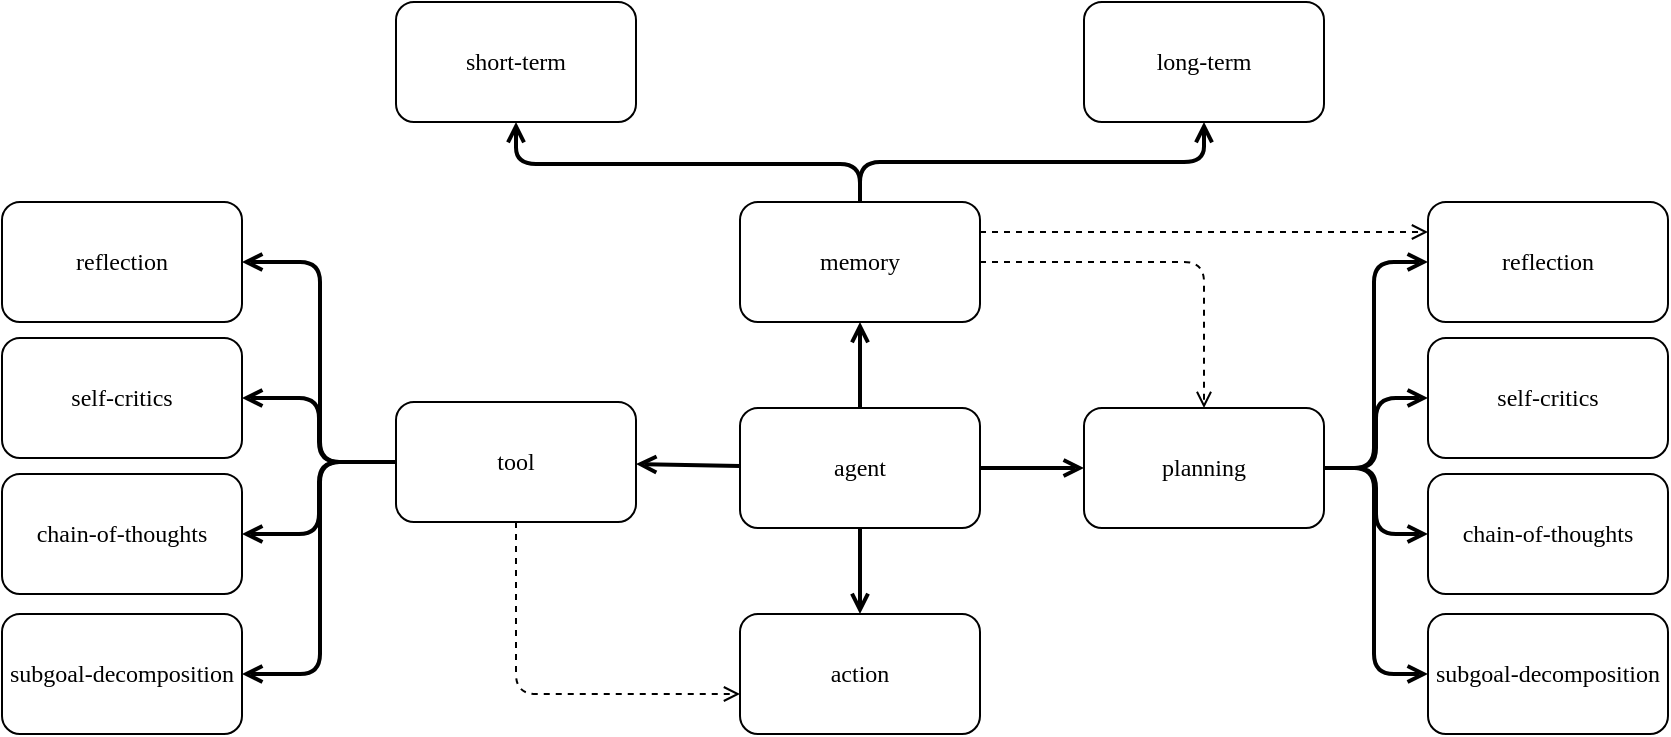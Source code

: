 <mxfile>
    <diagram id="HadrNUfJjAVtZyrbv93x" name="Page-1">
        <mxGraphModel dx="1551" dy="888" grid="0" gridSize="10" guides="1" tooltips="1" connect="1" arrows="1" fold="1" page="0" pageScale="1" pageWidth="827" pageHeight="1169" math="0" shadow="0">
            <root>
                <mxCell id="0"/>
                <mxCell id="1" parent="0"/>
                <mxCell id="10" style="edgeStyle=none;html=1;endArrow=open;endFill=0;strokeWidth=2;" edge="1" parent="1" source="2" target="5">
                    <mxGeometry relative="1" as="geometry">
                        <Array as="points">
                            <mxPoint x="384" y="304"/>
                        </Array>
                    </mxGeometry>
                </mxCell>
                <mxCell id="2" value="agent" style="rounded=1;whiteSpace=wrap;html=1;fontFamily=source code pro;fontSource=https%3A%2F%2Ffonts.googleapis.com%2Fcss%3Ffamily%3Dsource%2Bcode%2Bpro;" parent="1" vertex="1">
                    <mxGeometry x="237" y="274" width="120" height="60" as="geometry"/>
                </mxCell>
                <mxCell id="4" value="tool" style="rounded=1;whiteSpace=wrap;html=1;fontFamily=source code pro;fontSource=https%3A%2F%2Ffonts.googleapis.com%2Fcss%3Ffamily%3Dsource%2Bcode%2Bpro;" vertex="1" parent="1">
                    <mxGeometry x="65" y="271" width="120" height="60" as="geometry"/>
                </mxCell>
                <mxCell id="5" value="planning" style="rounded=1;whiteSpace=wrap;html=1;fontFamily=source code pro;fontSource=https%3A%2F%2Ffonts.googleapis.com%2Fcss%3Ffamily%3Dsource%2Bcode%2Bpro;" vertex="1" parent="1">
                    <mxGeometry x="409" y="274" width="120" height="60" as="geometry"/>
                </mxCell>
                <mxCell id="6" value="action" style="rounded=1;whiteSpace=wrap;html=1;fontFamily=source code pro;fontSource=https%3A%2F%2Ffonts.googleapis.com%2Fcss%3Ffamily%3Dsource%2Bcode%2Bpro;" vertex="1" parent="1">
                    <mxGeometry x="237" y="377" width="120" height="60" as="geometry"/>
                </mxCell>
                <mxCell id="7" value="memory" style="rounded=1;whiteSpace=wrap;html=1;fontFamily=source code pro;fontSource=https%3A%2F%2Ffonts.googleapis.com%2Fcss%3Ffamily%3Dsource%2Bcode%2Bpro;" vertex="1" parent="1">
                    <mxGeometry x="237" y="171" width="120" height="60" as="geometry"/>
                </mxCell>
                <mxCell id="8" value="short-term" style="rounded=1;whiteSpace=wrap;html=1;fontFamily=source code pro;fontSource=https%3A%2F%2Ffonts.googleapis.com%2Fcss%3Ffamily%3Dsource%2Bcode%2Bpro;" vertex="1" parent="1">
                    <mxGeometry x="65" y="71" width="120" height="60" as="geometry"/>
                </mxCell>
                <mxCell id="9" value="long-term" style="rounded=1;whiteSpace=wrap;html=1;fontFamily=source code pro;fontSource=https%3A%2F%2Ffonts.googleapis.com%2Fcss%3Ffamily%3Dsource%2Bcode%2Bpro;" vertex="1" parent="1">
                    <mxGeometry x="409" y="71" width="120" height="60" as="geometry"/>
                </mxCell>
                <mxCell id="14" style="html=1;endArrow=open;endFill=0;strokeWidth=2;" edge="1" parent="1" source="2" target="6">
                    <mxGeometry relative="1" as="geometry">
                        <mxPoint x="367" y="314" as="sourcePoint"/>
                        <mxPoint x="419" y="314" as="targetPoint"/>
                    </mxGeometry>
                </mxCell>
                <mxCell id="15" style="html=1;endArrow=open;endFill=0;strokeWidth=2;" edge="1" parent="1" source="2" target="4">
                    <mxGeometry relative="1" as="geometry">
                        <mxPoint x="307" y="344" as="sourcePoint"/>
                        <mxPoint x="307" y="387" as="targetPoint"/>
                    </mxGeometry>
                </mxCell>
                <mxCell id="16" style="html=1;endArrow=open;endFill=0;strokeWidth=2;" edge="1" parent="1" source="2" target="7">
                    <mxGeometry relative="1" as="geometry">
                        <mxPoint x="247" y="313" as="sourcePoint"/>
                        <mxPoint x="195" y="312" as="targetPoint"/>
                    </mxGeometry>
                </mxCell>
                <mxCell id="17" style="html=1;endArrow=open;endFill=0;strokeWidth=2;edgeStyle=orthogonalEdgeStyle;" edge="1" parent="1" source="7" target="8">
                    <mxGeometry relative="1" as="geometry">
                        <mxPoint x="307" y="284" as="sourcePoint"/>
                        <mxPoint x="307" y="241" as="targetPoint"/>
                        <Array as="points">
                            <mxPoint x="297" y="152"/>
                            <mxPoint x="125" y="152"/>
                        </Array>
                    </mxGeometry>
                </mxCell>
                <mxCell id="18" style="html=1;endArrow=open;endFill=0;strokeWidth=2;edgeStyle=orthogonalEdgeStyle;" edge="1" parent="1" source="7" target="9">
                    <mxGeometry relative="1" as="geometry">
                        <mxPoint x="275" y="181" as="sourcePoint"/>
                        <mxPoint x="233" y="141" as="targetPoint"/>
                        <Array as="points">
                            <mxPoint x="297" y="151"/>
                            <mxPoint x="469" y="151"/>
                        </Array>
                    </mxGeometry>
                </mxCell>
                <mxCell id="19" value="reflection" style="rounded=1;whiteSpace=wrap;html=1;fontFamily=source code pro;fontSource=https%3A%2F%2Ffonts.googleapis.com%2Fcss%3Ffamily%3Dsource%2Bcode%2Bpro;" vertex="1" parent="1">
                    <mxGeometry x="581" y="171" width="120" height="60" as="geometry"/>
                </mxCell>
                <mxCell id="20" value="self-critics" style="rounded=1;whiteSpace=wrap;html=1;fontFamily=source code pro;fontSource=https%3A%2F%2Ffonts.googleapis.com%2Fcss%3Ffamily%3Dsource%2Bcode%2Bpro;" vertex="1" parent="1">
                    <mxGeometry x="581" y="239" width="120" height="60" as="geometry"/>
                </mxCell>
                <mxCell id="21" value="chain-of-thoughts" style="rounded=1;whiteSpace=wrap;html=1;fontFamily=source code pro;fontSource=https%3A%2F%2Ffonts.googleapis.com%2Fcss%3Ffamily%3Dsource%2Bcode%2Bpro;" vertex="1" parent="1">
                    <mxGeometry x="581" y="307" width="120" height="60" as="geometry"/>
                </mxCell>
                <mxCell id="22" value="subgoal-decomposition" style="rounded=1;whiteSpace=wrap;html=1;fontFamily=source code pro;fontSource=https%3A%2F%2Ffonts.googleapis.com%2Fcss%3Ffamily%3Dsource%2Bcode%2Bpro;" vertex="1" parent="1">
                    <mxGeometry x="581" y="377" width="120" height="60" as="geometry"/>
                </mxCell>
                <mxCell id="23" style="html=1;endArrow=open;endFill=0;strokeWidth=2;edgeStyle=orthogonalEdgeStyle;" edge="1" parent="1" source="5" target="19">
                    <mxGeometry relative="1" as="geometry">
                        <mxPoint x="367" y="314" as="sourcePoint"/>
                        <mxPoint x="419" y="314" as="targetPoint"/>
                        <Array as="points">
                            <mxPoint x="554" y="304"/>
                            <mxPoint x="554" y="201"/>
                        </Array>
                    </mxGeometry>
                </mxCell>
                <mxCell id="24" style="html=1;endArrow=open;endFill=0;strokeWidth=2;edgeStyle=orthogonalEdgeStyle;" edge="1" parent="1" source="5" target="20">
                    <mxGeometry relative="1" as="geometry">
                        <mxPoint x="529" y="284" as="sourcePoint"/>
                        <mxPoint x="600" y="241" as="targetPoint"/>
                    </mxGeometry>
                </mxCell>
                <mxCell id="25" style="html=1;endArrow=open;endFill=0;strokeWidth=2;edgeStyle=orthogonalEdgeStyle;" edge="1" parent="1" source="5" target="21">
                    <mxGeometry relative="1" as="geometry">
                        <mxPoint x="539" y="302" as="sourcePoint"/>
                        <mxPoint x="590" y="291" as="targetPoint"/>
                    </mxGeometry>
                </mxCell>
                <mxCell id="26" style="html=1;endArrow=open;endFill=0;strokeWidth=2;edgeStyle=orthogonalEdgeStyle;" edge="1" parent="1" source="5" target="22">
                    <mxGeometry relative="1" as="geometry">
                        <mxPoint x="539" y="326" as="sourcePoint"/>
                        <mxPoint x="590" y="335" as="targetPoint"/>
                        <Array as="points">
                            <mxPoint x="554" y="304"/>
                            <mxPoint x="554" y="407"/>
                        </Array>
                    </mxGeometry>
                </mxCell>
                <mxCell id="27" value="reflection" style="rounded=1;whiteSpace=wrap;html=1;fontFamily=source code pro;fontSource=https%3A%2F%2Ffonts.googleapis.com%2Fcss%3Ffamily%3Dsource%2Bcode%2Bpro;" vertex="1" parent="1">
                    <mxGeometry x="-132" y="171" width="120" height="60" as="geometry"/>
                </mxCell>
                <mxCell id="28" value="self-critics" style="rounded=1;whiteSpace=wrap;html=1;fontFamily=source code pro;fontSource=https%3A%2F%2Ffonts.googleapis.com%2Fcss%3Ffamily%3Dsource%2Bcode%2Bpro;" vertex="1" parent="1">
                    <mxGeometry x="-132" y="239" width="120" height="60" as="geometry"/>
                </mxCell>
                <mxCell id="29" value="chain-of-thoughts" style="rounded=1;whiteSpace=wrap;html=1;fontFamily=source code pro;fontSource=https%3A%2F%2Ffonts.googleapis.com%2Fcss%3Ffamily%3Dsource%2Bcode%2Bpro;" vertex="1" parent="1">
                    <mxGeometry x="-132" y="307" width="120" height="60" as="geometry"/>
                </mxCell>
                <mxCell id="30" value="subgoal-decomposition" style="rounded=1;whiteSpace=wrap;html=1;fontFamily=source code pro;fontSource=https%3A%2F%2Ffonts.googleapis.com%2Fcss%3Ffamily%3Dsource%2Bcode%2Bpro;" vertex="1" parent="1">
                    <mxGeometry x="-132" y="377" width="120" height="60" as="geometry"/>
                </mxCell>
                <mxCell id="31" style="html=1;endArrow=open;endFill=0;strokeWidth=2;edgeStyle=orthogonalEdgeStyle;exitX=0;exitY=0.5;exitDx=0;exitDy=0;" edge="1" target="27" parent="1" source="4">
                    <mxGeometry relative="1" as="geometry">
                        <mxPoint x="-183" y="304" as="sourcePoint"/>
                        <mxPoint x="-293" y="314" as="targetPoint"/>
                        <Array as="points">
                            <mxPoint x="27" y="301"/>
                            <mxPoint x="27" y="201"/>
                        </Array>
                    </mxGeometry>
                </mxCell>
                <mxCell id="32" style="html=1;endArrow=open;endFill=0;strokeWidth=2;edgeStyle=orthogonalEdgeStyle;" edge="1" target="28" parent="1" source="4">
                    <mxGeometry relative="1" as="geometry">
                        <mxPoint x="-183" y="304" as="sourcePoint"/>
                        <mxPoint x="-112" y="241" as="targetPoint"/>
                    </mxGeometry>
                </mxCell>
                <mxCell id="33" style="html=1;endArrow=open;endFill=0;strokeWidth=2;edgeStyle=orthogonalEdgeStyle;" edge="1" target="29" parent="1" source="4">
                    <mxGeometry relative="1" as="geometry">
                        <mxPoint x="-183" y="304" as="sourcePoint"/>
                        <mxPoint x="-122" y="291" as="targetPoint"/>
                    </mxGeometry>
                </mxCell>
                <mxCell id="34" style="html=1;endArrow=open;endFill=0;strokeWidth=2;edgeStyle=orthogonalEdgeStyle;exitX=0;exitY=0.5;exitDx=0;exitDy=0;" edge="1" target="30" parent="1" source="4">
                    <mxGeometry relative="1" as="geometry">
                        <mxPoint x="-183" y="304" as="sourcePoint"/>
                        <mxPoint x="-122" y="335" as="targetPoint"/>
                        <Array as="points">
                            <mxPoint x="27" y="301"/>
                            <mxPoint x="27" y="407"/>
                        </Array>
                    </mxGeometry>
                </mxCell>
                <mxCell id="35" style="html=1;endArrow=open;endFill=0;strokeWidth=1;edgeStyle=orthogonalEdgeStyle;dashed=1;" edge="1" parent="1" source="4" target="6">
                    <mxGeometry relative="1" as="geometry">
                        <mxPoint x="75" y="311" as="sourcePoint"/>
                        <mxPoint x="-2" y="417" as="targetPoint"/>
                        <Array as="points">
                            <mxPoint x="125" y="417"/>
                        </Array>
                    </mxGeometry>
                </mxCell>
                <mxCell id="36" style="html=1;endArrow=open;endFill=0;strokeWidth=1;edgeStyle=orthogonalEdgeStyle;dashed=1;" edge="1" parent="1" source="7" target="5">
                    <mxGeometry relative="1" as="geometry">
                        <mxPoint x="135" y="341" as="sourcePoint"/>
                        <mxPoint x="247" y="427" as="targetPoint"/>
                        <Array as="points">
                            <mxPoint x="469" y="201"/>
                        </Array>
                    </mxGeometry>
                </mxCell>
                <mxCell id="37" style="html=1;endArrow=open;endFill=0;strokeWidth=1;edgeStyle=orthogonalEdgeStyle;dashed=1;exitX=1;exitY=0.25;exitDx=0;exitDy=0;" edge="1" parent="1" source="7" target="19">
                    <mxGeometry relative="1" as="geometry">
                        <mxPoint x="367" y="211" as="sourcePoint"/>
                        <mxPoint x="479" y="284" as="targetPoint"/>
                        <Array as="points">
                            <mxPoint x="531" y="186"/>
                            <mxPoint x="531" y="186"/>
                        </Array>
                    </mxGeometry>
                </mxCell>
            </root>
        </mxGraphModel>
    </diagram>
</mxfile>